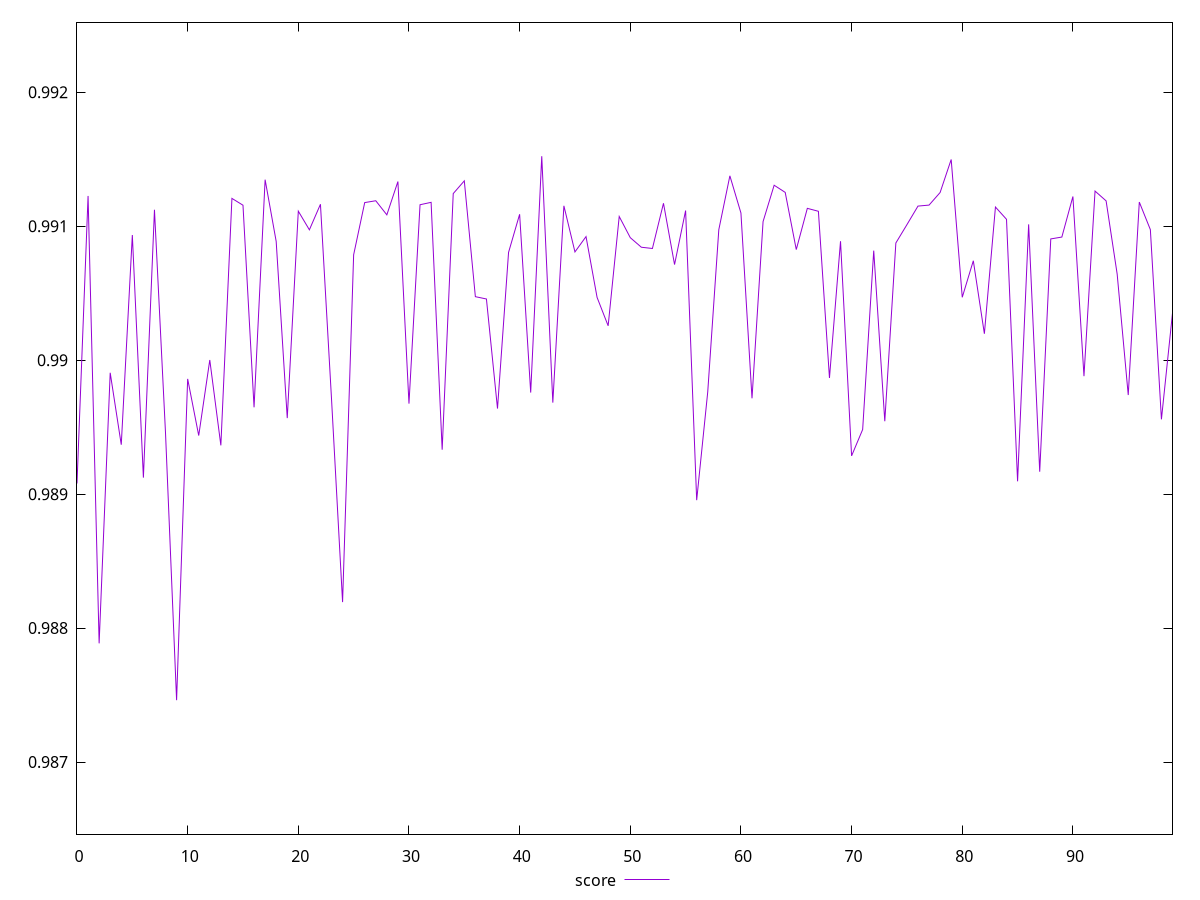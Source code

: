 reset

$score <<EOF
0 0.9890798957379991
1 0.9912264065504078
2 0.9878860245489107
3 0.9899061774428427
4 0.9893690383888631
5 0.9909344310283085
6 0.9891233867806875
7 0.991123045476924
8 0.9894543426201392
9 0.9874616336868934
10 0.9898603915292772
11 0.9894374623956014
12 0.9900014808806762
13 0.9893640521891935
14 0.9912081129449427
15 0.9911571301596008
16 0.9896483313025184
17 0.9913478659084757
18 0.9908868572276928
19 0.9895678780227919
20 0.991112715209024
21 0.9909734733986331
22 0.9911642960788473
23 0.9897113103105383
24 0.9881939459423064
25 0.9907871432388865
26 0.991176828233566
27 0.991190467450215
28 0.9910852834063317
29 0.9913339276973403
30 0.9896758046556267
31 0.9911607135454208
32 0.9911786176890682
33 0.9893316091404485
34 0.9912440097129516
35 0.9913390177801613
36 0.9904743698861764
37 0.9904570491750808
38 0.9896390004216986
39 0.9908050285748238
40 0.9910895588319271
41 0.9897584601219832
42 0.991522837869242
43 0.9896834014490999
44 0.9911526497286137
45 0.9908084657343811
46 0.9909228355486237
47 0.9904687543648026
48 0.990256781294848
49 0.9910729003946652
50 0.9909148728470771
51 0.990843481869379
52 0.9908341061228956
53 0.991171682362104
54 0.9907140158972791
55 0.9911174320752006
56 0.9889549420400402
57 0.9897633389667697
58 0.9909743801870461
59 0.9913765855872139
60 0.9910990055052801
61 0.9897154684220233
62 0.9910352393037295
63 0.9913062334431385
64 0.9912529147868031
65 0.9908258691349217
66 0.9911338173731397
67 0.9911118165917842
68 0.9898674246607022
69 0.990888452966852
70 0.9892858431011056
71 0.9894826069833947
72 0.9908178568056097
73 0.9895441905560283
74 0.9908752261940987
75 0.9910119648668607
76 0.9911506331001256
77 0.9911580260859689
78 0.9912520245189942
79 0.9914985648056529
80 0.9904696904187986
81 0.9907425711214308
82 0.9901974187621925
83 0.9911434606810545
84 0.9910519389179899
85 0.9890958371373345
86 0.9910142260707638
87 0.9891672823598406
88 0.9909055399144766
89 0.9909194234625365
90 0.9912221697801076
91 0.9898809978989409
92 0.9912627042190818
93 0.9911895734548645
94 0.9906430977295165
95 0.989739908273364
96 0.9911806305718227
97 0.9909748335612483
98 0.9895585054333502
99 0.9903517975376809
EOF

set key outside below
set xrange [0:99]
set yrange [0.9864616336868934:0.992522837869242]
set trange [0.9864616336868934:0.992522837869242]
set terminal svg size 640, 490 enhanced background rgb 'white'
set output "report_00007_2020-12-11T15:55:29.892Z/bootup-time/samples/pages+cached+nointeractive/score/values.svg"

plot $score title "score" with line

reset

